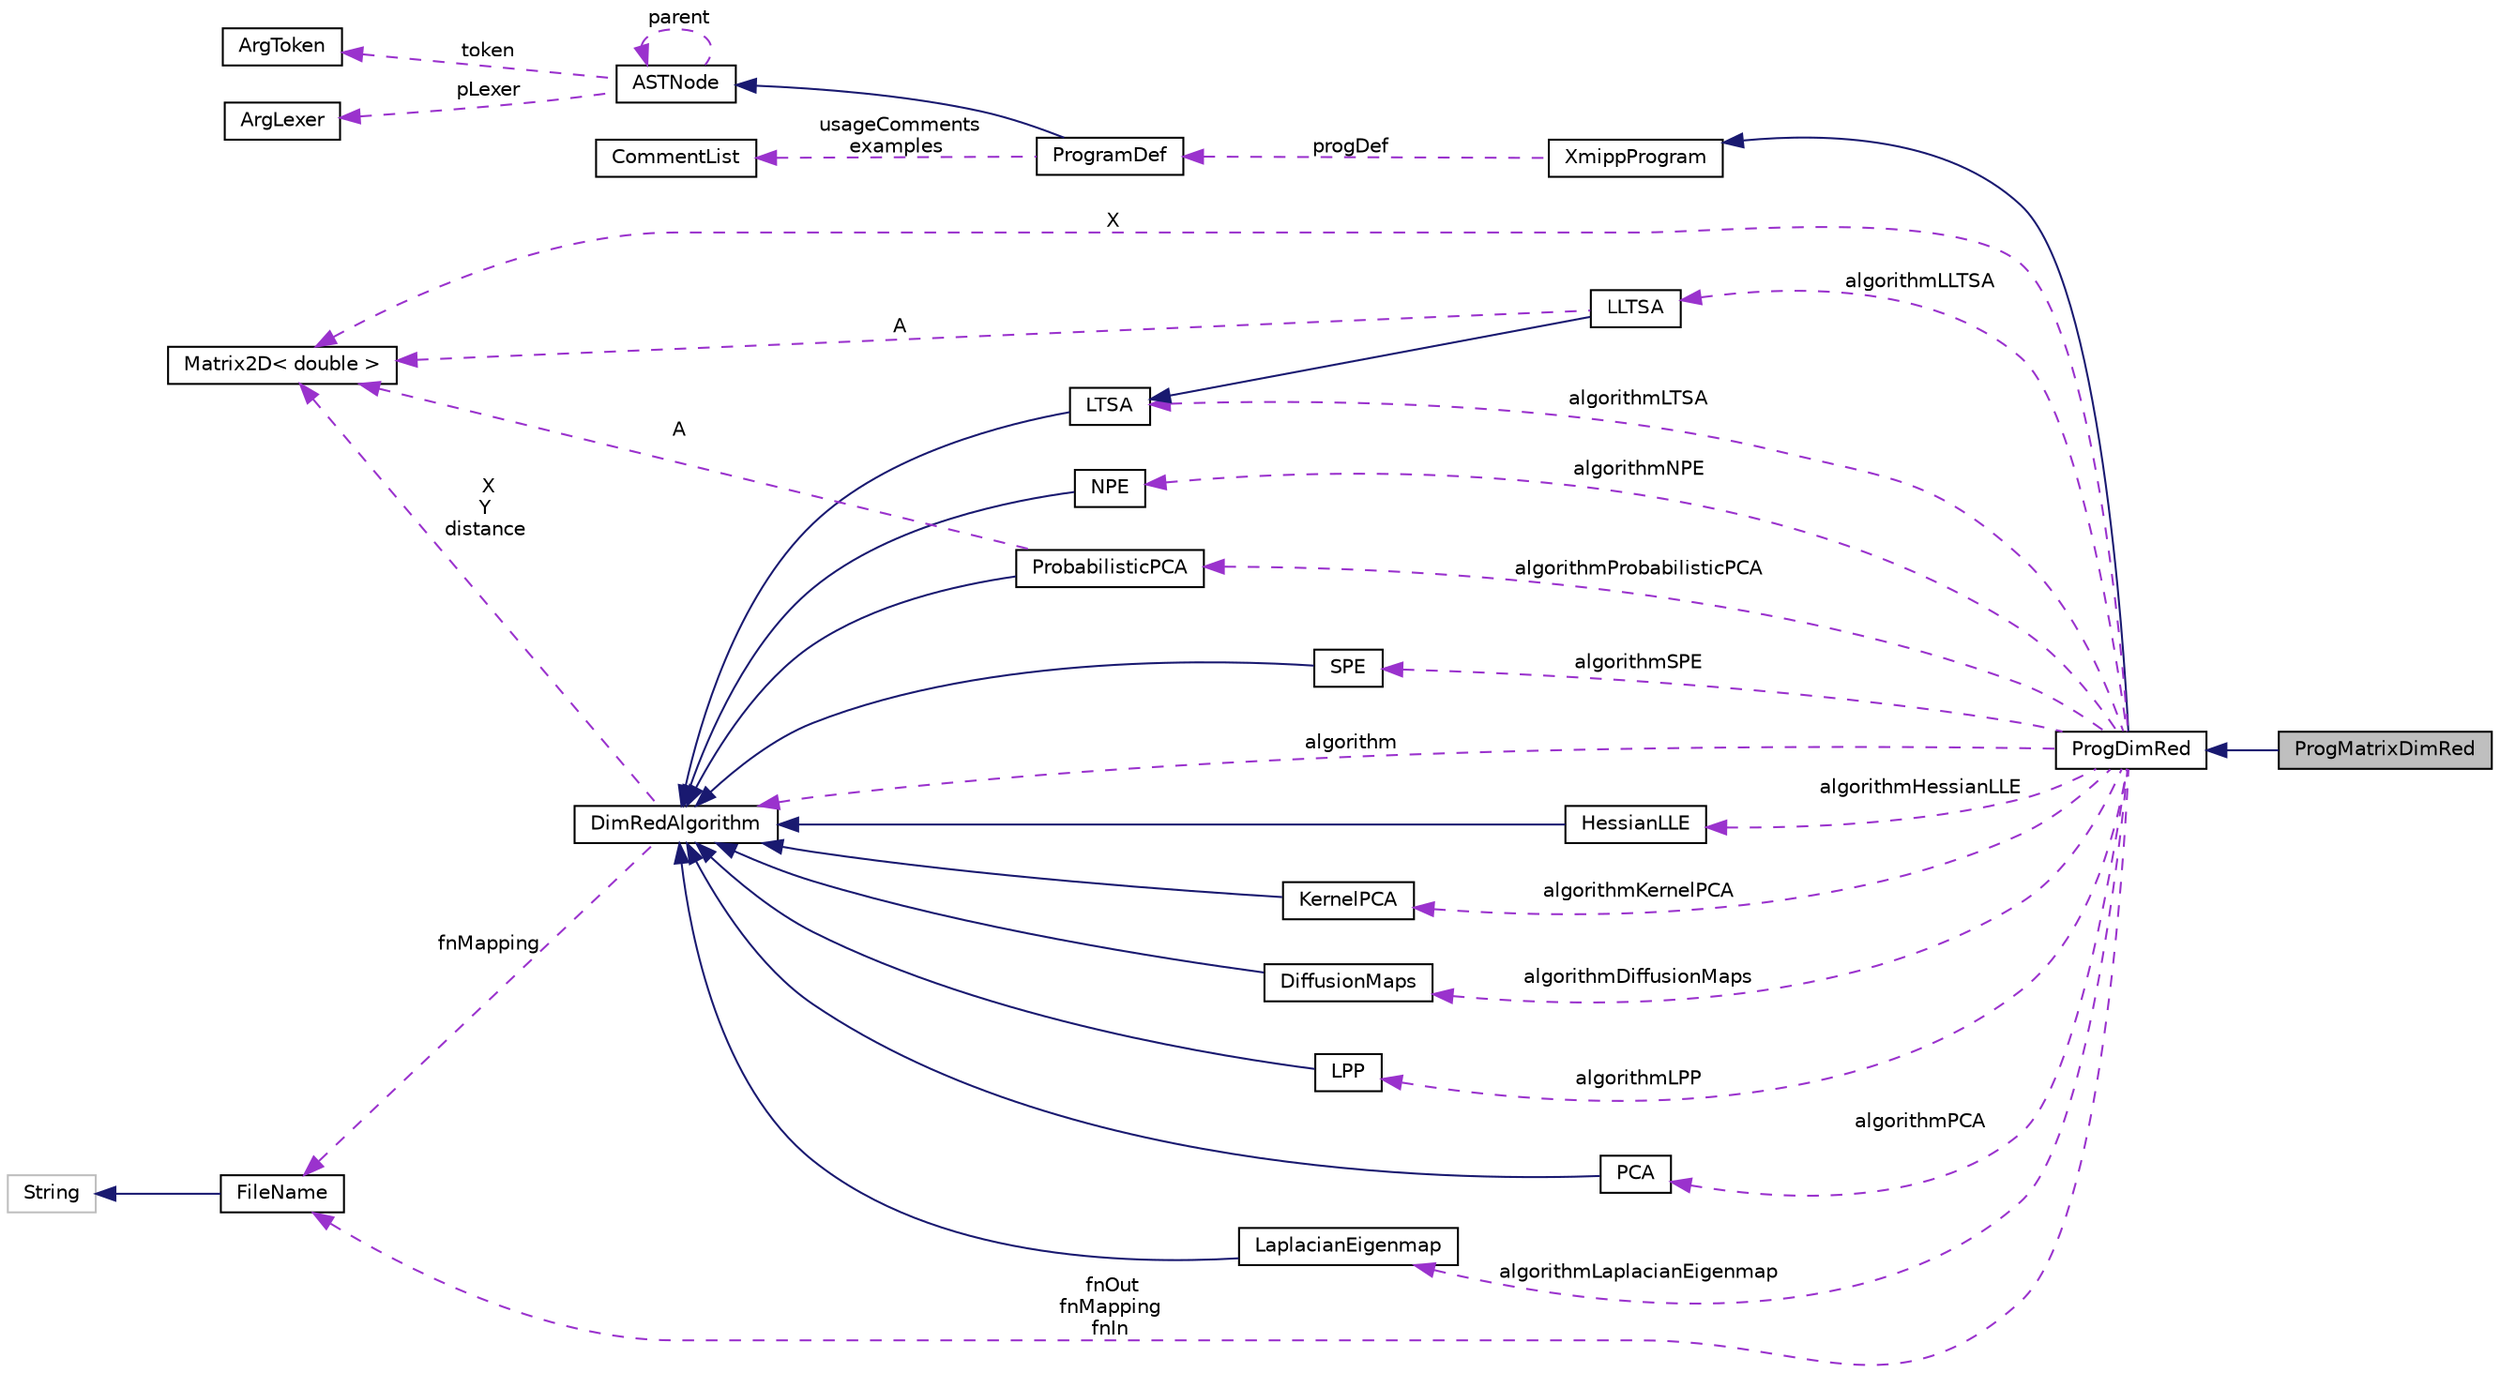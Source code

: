 digraph "ProgMatrixDimRed"
{
  edge [fontname="Helvetica",fontsize="10",labelfontname="Helvetica",labelfontsize="10"];
  node [fontname="Helvetica",fontsize="10",shape=record];
  rankdir="LR";
  Node3 [label="ProgMatrixDimRed",height=0.2,width=0.4,color="black", fillcolor="grey75", style="filled", fontcolor="black"];
  Node4 -> Node3 [dir="back",color="midnightblue",fontsize="10",style="solid",fontname="Helvetica"];
  Node4 [label="ProgDimRed",height=0.2,width=0.4,color="black", fillcolor="white", style="filled",URL="$classProgDimRed.html"];
  Node5 -> Node4 [dir="back",color="midnightblue",fontsize="10",style="solid",fontname="Helvetica"];
  Node5 [label="XmippProgram",height=0.2,width=0.4,color="black", fillcolor="white", style="filled",URL="$classXmippProgram.html"];
  Node6 -> Node5 [dir="back",color="darkorchid3",fontsize="10",style="dashed",label=" progDef" ,fontname="Helvetica"];
  Node6 [label="ProgramDef",height=0.2,width=0.4,color="black", fillcolor="white", style="filled",URL="$classProgramDef.html"];
  Node7 -> Node6 [dir="back",color="midnightblue",fontsize="10",style="solid",fontname="Helvetica"];
  Node7 [label="ASTNode",height=0.2,width=0.4,color="black", fillcolor="white", style="filled",URL="$classASTNode.html"];
  Node8 -> Node7 [dir="back",color="darkorchid3",fontsize="10",style="dashed",label=" token" ,fontname="Helvetica"];
  Node8 [label="ArgToken",height=0.2,width=0.4,color="black", fillcolor="white", style="filled",URL="$classArgToken.html"];
  Node9 -> Node7 [dir="back",color="darkorchid3",fontsize="10",style="dashed",label=" pLexer" ,fontname="Helvetica"];
  Node9 [label="ArgLexer",height=0.2,width=0.4,color="black", fillcolor="white", style="filled",URL="$classArgLexer.html"];
  Node7 -> Node7 [dir="back",color="darkorchid3",fontsize="10",style="dashed",label=" parent" ,fontname="Helvetica"];
  Node10 -> Node6 [dir="back",color="darkorchid3",fontsize="10",style="dashed",label=" usageComments\nexamples" ,fontname="Helvetica"];
  Node10 [label="CommentList",height=0.2,width=0.4,color="black", fillcolor="white", style="filled",URL="$classCommentList.html"];
  Node11 -> Node4 [dir="back",color="darkorchid3",fontsize="10",style="dashed",label=" algorithm" ,fontname="Helvetica"];
  Node11 [label="DimRedAlgorithm",height=0.2,width=0.4,color="black", fillcolor="white", style="filled",URL="$classDimRedAlgorithm.html"];
  Node12 -> Node11 [dir="back",color="darkorchid3",fontsize="10",style="dashed",label=" X\nY\ndistance" ,fontname="Helvetica"];
  Node12 [label="Matrix2D\< double \>",height=0.2,width=0.4,color="black", fillcolor="white", style="filled",URL="$classMatrix2D.html"];
  Node13 -> Node11 [dir="back",color="darkorchid3",fontsize="10",style="dashed",label=" fnMapping" ,fontname="Helvetica"];
  Node13 [label="FileName",height=0.2,width=0.4,color="black", fillcolor="white", style="filled",URL="$classFileName.html"];
  Node14 -> Node13 [dir="back",color="midnightblue",fontsize="10",style="solid",fontname="Helvetica"];
  Node14 [label="String",height=0.2,width=0.4,color="grey75", fillcolor="white", style="filled"];
  Node15 -> Node4 [dir="back",color="darkorchid3",fontsize="10",style="dashed",label=" algorithmSPE" ,fontname="Helvetica"];
  Node15 [label="SPE",height=0.2,width=0.4,color="black", fillcolor="white", style="filled",URL="$classSPE.html"];
  Node11 -> Node15 [dir="back",color="midnightblue",fontsize="10",style="solid",fontname="Helvetica"];
  Node16 -> Node4 [dir="back",color="darkorchid3",fontsize="10",style="dashed",label=" algorithmLTSA" ,fontname="Helvetica"];
  Node16 [label="LTSA",height=0.2,width=0.4,color="black", fillcolor="white", style="filled",URL="$classLTSA.html"];
  Node11 -> Node16 [dir="back",color="midnightblue",fontsize="10",style="solid",fontname="Helvetica"];
  Node17 -> Node4 [dir="back",color="darkorchid3",fontsize="10",style="dashed",label=" algorithmKernelPCA" ,fontname="Helvetica"];
  Node17 [label="KernelPCA",height=0.2,width=0.4,color="black", fillcolor="white", style="filled",URL="$classKernelPCA.html"];
  Node11 -> Node17 [dir="back",color="midnightblue",fontsize="10",style="solid",fontname="Helvetica"];
  Node18 -> Node4 [dir="back",color="darkorchid3",fontsize="10",style="dashed",label=" algorithmLPP" ,fontname="Helvetica"];
  Node18 [label="LPP",height=0.2,width=0.4,color="black", fillcolor="white", style="filled",URL="$classLPP.html"];
  Node11 -> Node18 [dir="back",color="midnightblue",fontsize="10",style="solid",fontname="Helvetica"];
  Node12 -> Node4 [dir="back",color="darkorchid3",fontsize="10",style="dashed",label=" X" ,fontname="Helvetica"];
  Node19 -> Node4 [dir="back",color="darkorchid3",fontsize="10",style="dashed",label=" algorithmHessianLLE" ,fontname="Helvetica"];
  Node19 [label="HessianLLE",height=0.2,width=0.4,color="black", fillcolor="white", style="filled",URL="$classHessianLLE.html"];
  Node11 -> Node19 [dir="back",color="midnightblue",fontsize="10",style="solid",fontname="Helvetica"];
  Node20 -> Node4 [dir="back",color="darkorchid3",fontsize="10",style="dashed",label=" algorithmDiffusionMaps" ,fontname="Helvetica"];
  Node20 [label="DiffusionMaps",height=0.2,width=0.4,color="black", fillcolor="white", style="filled",URL="$classDiffusionMaps.html"];
  Node11 -> Node20 [dir="back",color="midnightblue",fontsize="10",style="solid",fontname="Helvetica"];
  Node21 -> Node4 [dir="back",color="darkorchid3",fontsize="10",style="dashed",label=" algorithmPCA" ,fontname="Helvetica"];
  Node21 [label="PCA",height=0.2,width=0.4,color="black", fillcolor="white", style="filled",URL="$classPCA.html"];
  Node11 -> Node21 [dir="back",color="midnightblue",fontsize="10",style="solid",fontname="Helvetica"];
  Node22 -> Node4 [dir="back",color="darkorchid3",fontsize="10",style="dashed",label=" algorithmLaplacianEigenmap" ,fontname="Helvetica"];
  Node22 [label="LaplacianEigenmap",height=0.2,width=0.4,color="black", fillcolor="white", style="filled",URL="$classLaplacianEigenmap.html"];
  Node11 -> Node22 [dir="back",color="midnightblue",fontsize="10",style="solid",fontname="Helvetica"];
  Node23 -> Node4 [dir="back",color="darkorchid3",fontsize="10",style="dashed",label=" algorithmProbabilisticPCA" ,fontname="Helvetica"];
  Node23 [label="ProbabilisticPCA",height=0.2,width=0.4,color="black", fillcolor="white", style="filled",URL="$classProbabilisticPCA.html"];
  Node11 -> Node23 [dir="back",color="midnightblue",fontsize="10",style="solid",fontname="Helvetica"];
  Node12 -> Node23 [dir="back",color="darkorchid3",fontsize="10",style="dashed",label=" A" ,fontname="Helvetica"];
  Node24 -> Node4 [dir="back",color="darkorchid3",fontsize="10",style="dashed",label=" algorithmLLTSA" ,fontname="Helvetica"];
  Node24 [label="LLTSA",height=0.2,width=0.4,color="black", fillcolor="white", style="filled",URL="$classLLTSA.html"];
  Node16 -> Node24 [dir="back",color="midnightblue",fontsize="10",style="solid",fontname="Helvetica"];
  Node12 -> Node24 [dir="back",color="darkorchid3",fontsize="10",style="dashed",label=" A" ,fontname="Helvetica"];
  Node25 -> Node4 [dir="back",color="darkorchid3",fontsize="10",style="dashed",label=" algorithmNPE" ,fontname="Helvetica"];
  Node25 [label="NPE",height=0.2,width=0.4,color="black", fillcolor="white", style="filled",URL="$classNPE.html"];
  Node11 -> Node25 [dir="back",color="midnightblue",fontsize="10",style="solid",fontname="Helvetica"];
  Node13 -> Node4 [dir="back",color="darkorchid3",fontsize="10",style="dashed",label=" fnOut\nfnMapping\nfnIn" ,fontname="Helvetica"];
}
